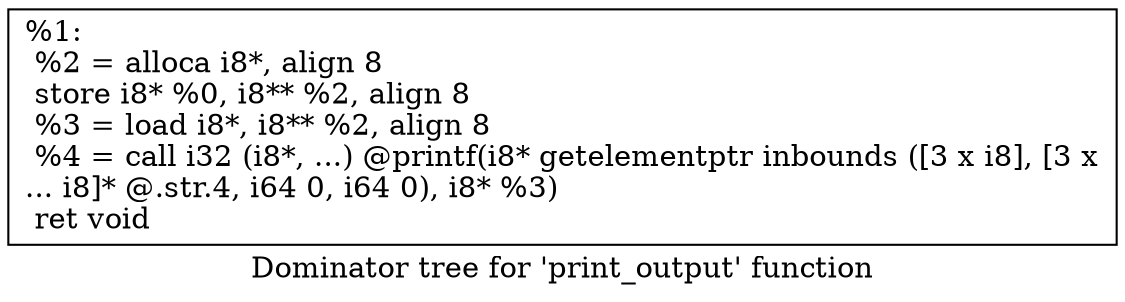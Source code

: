 digraph "Dominator tree for 'print_output' function" {
	label="Dominator tree for 'print_output' function";

	Node0x1cae3e0 [shape=record,label="{%1:\l  %2 = alloca i8*, align 8\l  store i8* %0, i8** %2, align 8\l  %3 = load i8*, i8** %2, align 8\l  %4 = call i32 (i8*, ...) @printf(i8* getelementptr inbounds ([3 x i8], [3 x\l... i8]* @.str.4, i64 0, i64 0), i8* %3)\l  ret void\l}"];
}
